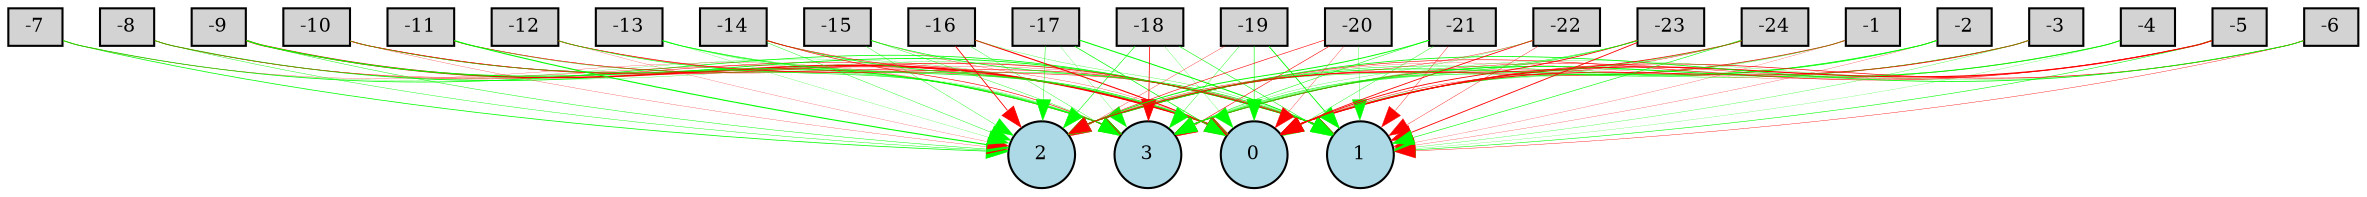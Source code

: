 digraph {
	node [fontsize=9 height=0.2 shape=circle width=0.2]
	-1 [fillcolor=lightgray shape=box style=filled]
	-2 [fillcolor=lightgray shape=box style=filled]
	-3 [fillcolor=lightgray shape=box style=filled]
	-4 [fillcolor=lightgray shape=box style=filled]
	-5 [fillcolor=lightgray shape=box style=filled]
	-6 [fillcolor=lightgray shape=box style=filled]
	-7 [fillcolor=lightgray shape=box style=filled]
	-8 [fillcolor=lightgray shape=box style=filled]
	-9 [fillcolor=lightgray shape=box style=filled]
	-10 [fillcolor=lightgray shape=box style=filled]
	-11 [fillcolor=lightgray shape=box style=filled]
	-12 [fillcolor=lightgray shape=box style=filled]
	-13 [fillcolor=lightgray shape=box style=filled]
	-14 [fillcolor=lightgray shape=box style=filled]
	-15 [fillcolor=lightgray shape=box style=filled]
	-16 [fillcolor=lightgray shape=box style=filled]
	-17 [fillcolor=lightgray shape=box style=filled]
	-18 [fillcolor=lightgray shape=box style=filled]
	-19 [fillcolor=lightgray shape=box style=filled]
	-20 [fillcolor=lightgray shape=box style=filled]
	-21 [fillcolor=lightgray shape=box style=filled]
	-22 [fillcolor=lightgray shape=box style=filled]
	-23 [fillcolor=lightgray shape=box style=filled]
	-24 [fillcolor=lightgray shape=box style=filled]
	0 [fillcolor=lightblue style=filled]
	1 [fillcolor=lightblue style=filled]
	2 [fillcolor=lightblue style=filled]
	3 [fillcolor=lightblue style=filled]
	-23 -> 0 [color=red penwidth=0.42007821662648037 style=solid]
	-1 -> 0 [color=green penwidth=0.12304173073305308 style=solid]
	-11 -> 1 [color=red penwidth=0.1206845549360108 style=solid]
	-16 -> 3 [color=green penwidth=0.17973096339572203 style=solid]
	-6 -> 3 [color=green penwidth=0.1280487387440027 style=solid]
	-9 -> 2 [color=green penwidth=0.22895372922402127 style=solid]
	-15 -> 2 [color=green penwidth=0.17944439647423005 style=solid]
	-4 -> 2 [color=red penwidth=0.1145158109873802 style=solid]
	-18 -> 1 [color=green penwidth=0.2703487643117962 style=solid]
	-13 -> 3 [color=green penwidth=0.13310220979391563 style=solid]
	-3 -> 3 [color=red penwidth=0.13476242310316572 style=solid]
	-8 -> 1 [color=green penwidth=0.4226216559596183 style=solid]
	-22 -> 0 [color=red penwidth=0.40133459939467253 style=solid]
	-20 -> 3 [color=red penwidth=0.2745348522586586 style=solid]
	-2 -> 0 [color=green penwidth=0.33424764663846596 style=solid]
	-10 -> 3 [color=green penwidth=0.2226079153522389 style=solid]
	-5 -> 1 [color=green penwidth=0.27624224430265326 style=solid]
	-19 -> 2 [color=red penwidth=0.15738989376057744 style=solid]
	-24 -> 2 [color=red penwidth=0.40371709203676187 style=solid]
	-14 -> 2 [color=green penwidth=0.1973182922745561 style=solid]
	-17 -> 3 [color=green penwidth=0.11908957364961818 style=solid]
	-23 -> 3 [color=green penwidth=0.27695377541905525 style=solid]
	-12 -> 1 [color=red penwidth=0.28438615833851566 style=solid]
	-21 -> 0 [color=green penwidth=0.19035591374718602 style=solid]
	-16 -> 0 [color=red penwidth=0.5264420486540431 style=solid]
	-9 -> 1 [color=green penwidth=0.14015048221405688 style=solid]
	-18 -> 2 [color=green penwidth=0.28275381241174036 style=solid]
	-6 -> 1 [color=red penwidth=0.18913059538332727 style=solid]
	-20 -> 0 [color=red penwidth=0.14575750771170387 style=solid]
	-15 -> 0 [color=red penwidth=0.13798351462891545 style=solid]
	-3 -> 1 [color=green penwidth=0.1473180409861413 style=solid]
	-8 -> 3 [color=red penwidth=0.15598007648131956 style=solid]
	-7 -> 2 [color=green penwidth=0.3682776698586314 style=solid]
	-10 -> 1 [color=red penwidth=0.33690106605145076 style=solid]
	-5 -> 3 [color=red penwidth=0.21100739739149646 style=solid]
	-19 -> 0 [color=green penwidth=0.2808541512849214 style=solid]
	-14 -> 0 [color=green penwidth=0.35905304268760785 style=solid]
	-23 -> 1 [color=red penwidth=0.42176570046540396 style=solid]
	-12 -> 3 [color=green penwidth=0.2904945345884547 style=solid]
	-1 -> 3 [color=green penwidth=0.14531172376821877 style=solid]
	-21 -> 2 [color=green penwidth=0.46451454292625094 style=solid]
	-11 -> 2 [color=green penwidth=0.5285409196859306 style=solid]
	-16 -> 2 [color=red penwidth=0.41376584294814656 style=solid]
	-6 -> 2 [color=green penwidth=0.3911890155080139 style=solid]
	-9 -> 3 [color=green penwidth=0.48530946537699005 style=solid]
	-15 -> 3 [color=green penwidth=0.19469181296624927 style=solid]
	-4 -> 1 [color=green penwidth=0.1006600271389195 style=solid]
	-18 -> 0 [color=green penwidth=0.12441362100873528 style=solid]
	-13 -> 0 [color=green penwidth=0.35307214591171265 style=solid]
	-8 -> 0 [color=red penwidth=0.24782132049922323 style=solid]
	-22 -> 3 [color=green penwidth=0.12994311669906528 style=solid]
	-20 -> 2 [color=red penwidth=0.28295322724404265 style=solid]
	-10 -> 2 [color=red penwidth=0.12122333189666615 style=solid]
	-19 -> 3 [color=green penwidth=0.18281602761447674 style=solid]
	-24 -> 1 [color=green penwidth=0.2903836957452285 style=solid]
	-17 -> 0 [color=green penwidth=0.34167602018330123 style=solid]
	-12 -> 0 [color=red penwidth=0.26319195855022876 style=solid]
	-7 -> 0 [color=green penwidth=0.12114197502294011 style=solid]
	-21 -> 1 [color=red penwidth=0.17894579904422936 style=solid]
	-2 -> 3 [color=green penwidth=0.15770997473667323 style=solid]
	-2 -> 1 [color=red penwidth=0.11953271572701464 style=solid]
	-11 -> 0 [color=red penwidth=0.3062762473703589 style=solid]
	-6 -> 0 [color=red penwidth=0.3360909476639793 style=solid]
	-15 -> 1 [color=green penwidth=0.32953220085382906 style=solid]
	-4 -> 3 [color=green penwidth=0.4677716114678159 style=solid]
	-13 -> 2 [color=green penwidth=0.1116599450066344 style=solid]
	-3 -> 2 [color=green penwidth=0.23413053713978596 style=solid]
	-8 -> 2 [color=green penwidth=0.20617199837888373 style=solid]
	-22 -> 1 [color=red penwidth=0.1819833240405221 style=solid]
	-7 -> 3 [color=red penwidth=0.112935458381376 style=solid]
	-10 -> 0 [color=red penwidth=0.3746758232464721 style=solid]
	-5 -> 0 [color=red penwidth=0.5877530090376339 style=solid]
	-19 -> 1 [color=green penwidth=0.42037178203987025 style=solid]
	-24 -> 3 [color=green penwidth=0.2130035831780553 style=solid]
	-2 -> 2 [color=green penwidth=0.37647319343596386 style=solid]
	-14 -> 3 [color=red penwidth=0.302907785833162 style=solid]
	-17 -> 2 [color=green penwidth=0.23012482459384848 style=solid]
	-23 -> 2 [color=green penwidth=0.22573537091188853 style=solid]
	-12 -> 2 [color=red penwidth=0.1038348863333796 style=solid]
	-1 -> 2 [color=red penwidth=0.3827363631574122 style=solid]
	-1 -> 1 [color=red penwidth=0.1109049355167667 style=solid]
	-11 -> 3 [color=green penwidth=0.15972695908733173 style=solid]
	-16 -> 1 [color=green penwidth=0.1487415691634222 style=solid]
	-9 -> 0 [color=red penwidth=0.7250468145559983 style=solid]
	-4 -> 0 [color=green penwidth=0.13391833708752757 style=solid]
	-18 -> 3 [color=red penwidth=0.37540874876115116 style=solid]
	-13 -> 1 [color=green penwidth=0.23171577616747144 style=solid]
	-22 -> 2 [color=red penwidth=0.186343858491487 style=solid]
	-21 -> 3 [color=green penwidth=0.2464535363021114 style=solid]
	-20 -> 1 [color=green penwidth=0.15746021938794014 style=solid]
	-24 -> 0 [color=red penwidth=0.19827122743078035 style=solid]
	-3 -> 0 [color=red penwidth=0.4385998536461565 style=solid]
	-17 -> 1 [color=green penwidth=0.4960256564478588 style=solid]
	-7 -> 1 [color=green penwidth=0.37731686977690204 style=solid]
	-5 -> 2 [color=red penwidth=0.2874824145876542 style=solid]
	-14 -> 1 [color=red penwidth=0.24735066290657698 style=solid]
}
